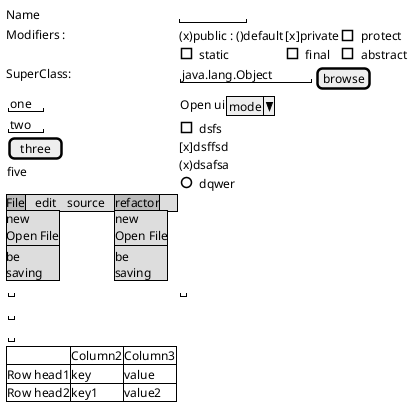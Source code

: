 @startsalt
{
   Name | "        "
   Modifiers : { (x)public : ()default | [x]private | []protect
    |[]static | []final |[]abstract}
   SuperClass: | { "java.lang.Object" | [browse]}

   {"one "
   "two "
   [three ]
   five } |

   {
        {Open ui | ^mode^}
        []dsfs
        [x]dsffsd
        (x)dsafsa
        ()dqwer

   }
   {* File | edit | source | refactor
   refactor | new | Open File| - |be | saving
    File | new | Open File| - |be | saving
   }
   {""}
   {""}
   {""}
   {""}{""}
   {""}
   {""}

   {#
   . | Column2 | Column3
   Row head1 | key |value
   Row head2 | key1 |value2
   }
}
@enduml